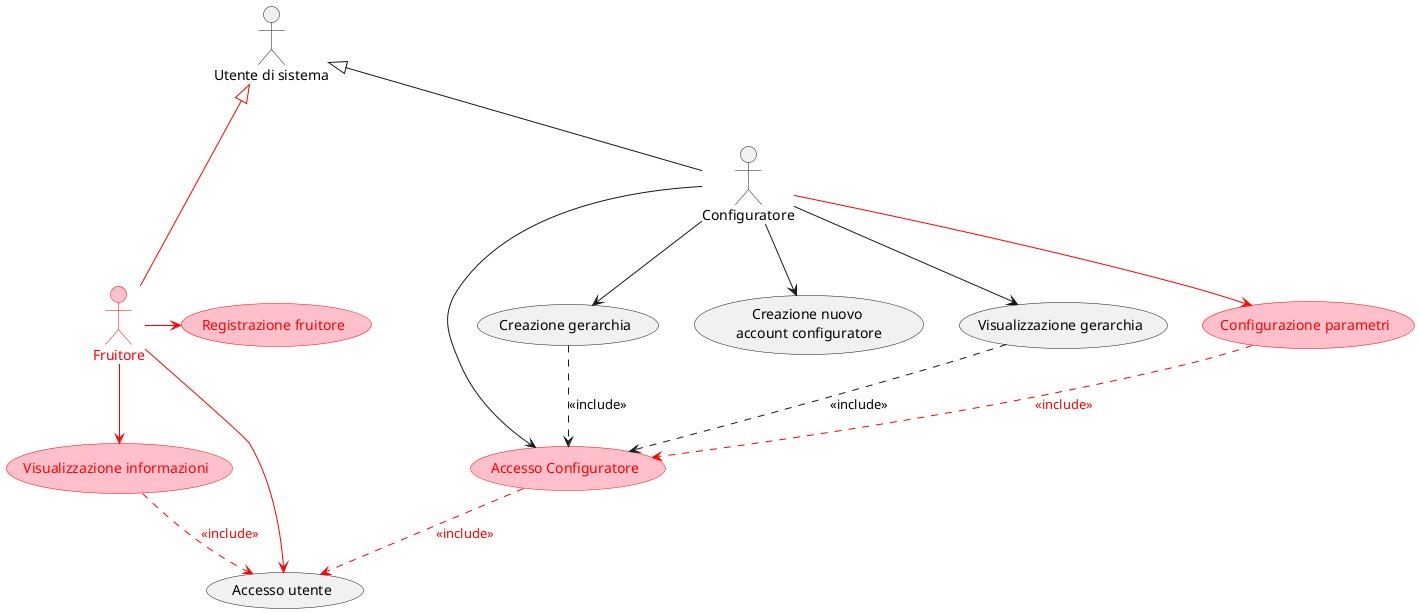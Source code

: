 @startuml

:Utente di sistema: as user
:Configuratore: as conf

conf -up-|> user
conf --> (Accesso Configuratore)
conf --> (Creazione gerarchia)

conf --> (Creazione nuovo \naccount configuratore)
conf --> (Visualizzazione gerarchia)

(Creazione gerarchia) ..> (Accesso Configuratore): <<include>>
(Visualizzazione gerarchia) ..> (Accesso Configuratore): <<include>>

'VERSIONE 2 ===========================================

:Fruitore: as fruit #pink;line:red;text:red

fruit -up-|> user #red;text:red

(Accesso Configuratore) #pink;line:red;text:red
(Configurazione parametri) #pink;line:red;text:red
(Registrazione fruitore) #pink;line:red;text:red
(Visualizzazione informazioni) #pink;line:red;text:red

conf --> (Configurazione parametri) #red;text:red
fruit --> (Visualizzazione informazioni) #red;text:red
fruit -right-> (Registrazione fruitore) #red;text:red
fruit --> (Accesso utente) #red;text:red
(Accesso Configuratore) ..> (Accesso utente) #red;text:red : <<include>> 
(Configurazione parametri) ..> (Accesso Configuratore) #red;text:red : <<include>>

(Visualizzazione informazioni) ..> (Accesso utente) #red;text:red : <<include>>

@enduml